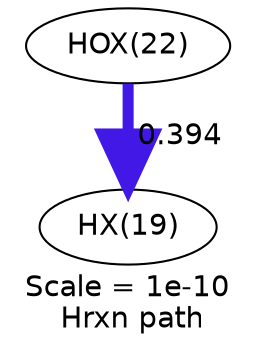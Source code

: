 digraph reaction_paths {
center=1;
s25 -> s22[fontname="Helvetica", style="setlinewidth(5.3)", arrowsize=2.65, color="0.7, 0.894, 0.9"
, label=" 0.394"];
s22 [ fontname="Helvetica", label="HX(19)"];
s25 [ fontname="Helvetica", label="HOX(22)"];
 label = "Scale = 1e-10\l Hrxn path";
 fontname = "Helvetica";
}
